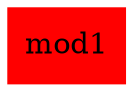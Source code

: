 graph "./test/goodExample_SingleModule/output/" {
"mod1" ["shape"="rectangle","color"="red","style"="filled"]
}